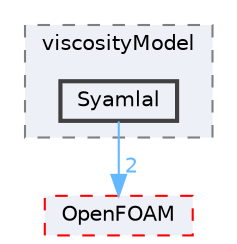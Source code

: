 digraph "src/phaseSystemModels/reactingEuler/twoPhaseCompressibleTurbulenceModels/kineticTheoryModels/viscosityModel/Syamlal"
{
 // LATEX_PDF_SIZE
  bgcolor="transparent";
  edge [fontname=Helvetica,fontsize=10,labelfontname=Helvetica,labelfontsize=10];
  node [fontname=Helvetica,fontsize=10,shape=box,height=0.2,width=0.4];
  compound=true
  subgraph clusterdir_b4201823adcde8d5e41e96ed791c0a0b {
    graph [ bgcolor="#edf0f7", pencolor="grey50", label="viscosityModel", fontname=Helvetica,fontsize=10 style="filled,dashed", URL="dir_b4201823adcde8d5e41e96ed791c0a0b.html",tooltip=""]
  dir_a35bbbd6c2c78573c9681bf4efe5067a [label="Syamlal", fillcolor="#edf0f7", color="grey25", style="filled,bold", URL="dir_a35bbbd6c2c78573c9681bf4efe5067a.html",tooltip=""];
  }
  dir_c5473ff19b20e6ec4dfe5c310b3778a8 [label="OpenFOAM", fillcolor="#edf0f7", color="red", style="filled,dashed", URL="dir_c5473ff19b20e6ec4dfe5c310b3778a8.html",tooltip=""];
  dir_a35bbbd6c2c78573c9681bf4efe5067a->dir_c5473ff19b20e6ec4dfe5c310b3778a8 [headlabel="2", labeldistance=1.5 headhref="dir_003905_002695.html" href="dir_003905_002695.html" color="steelblue1" fontcolor="steelblue1"];
}

